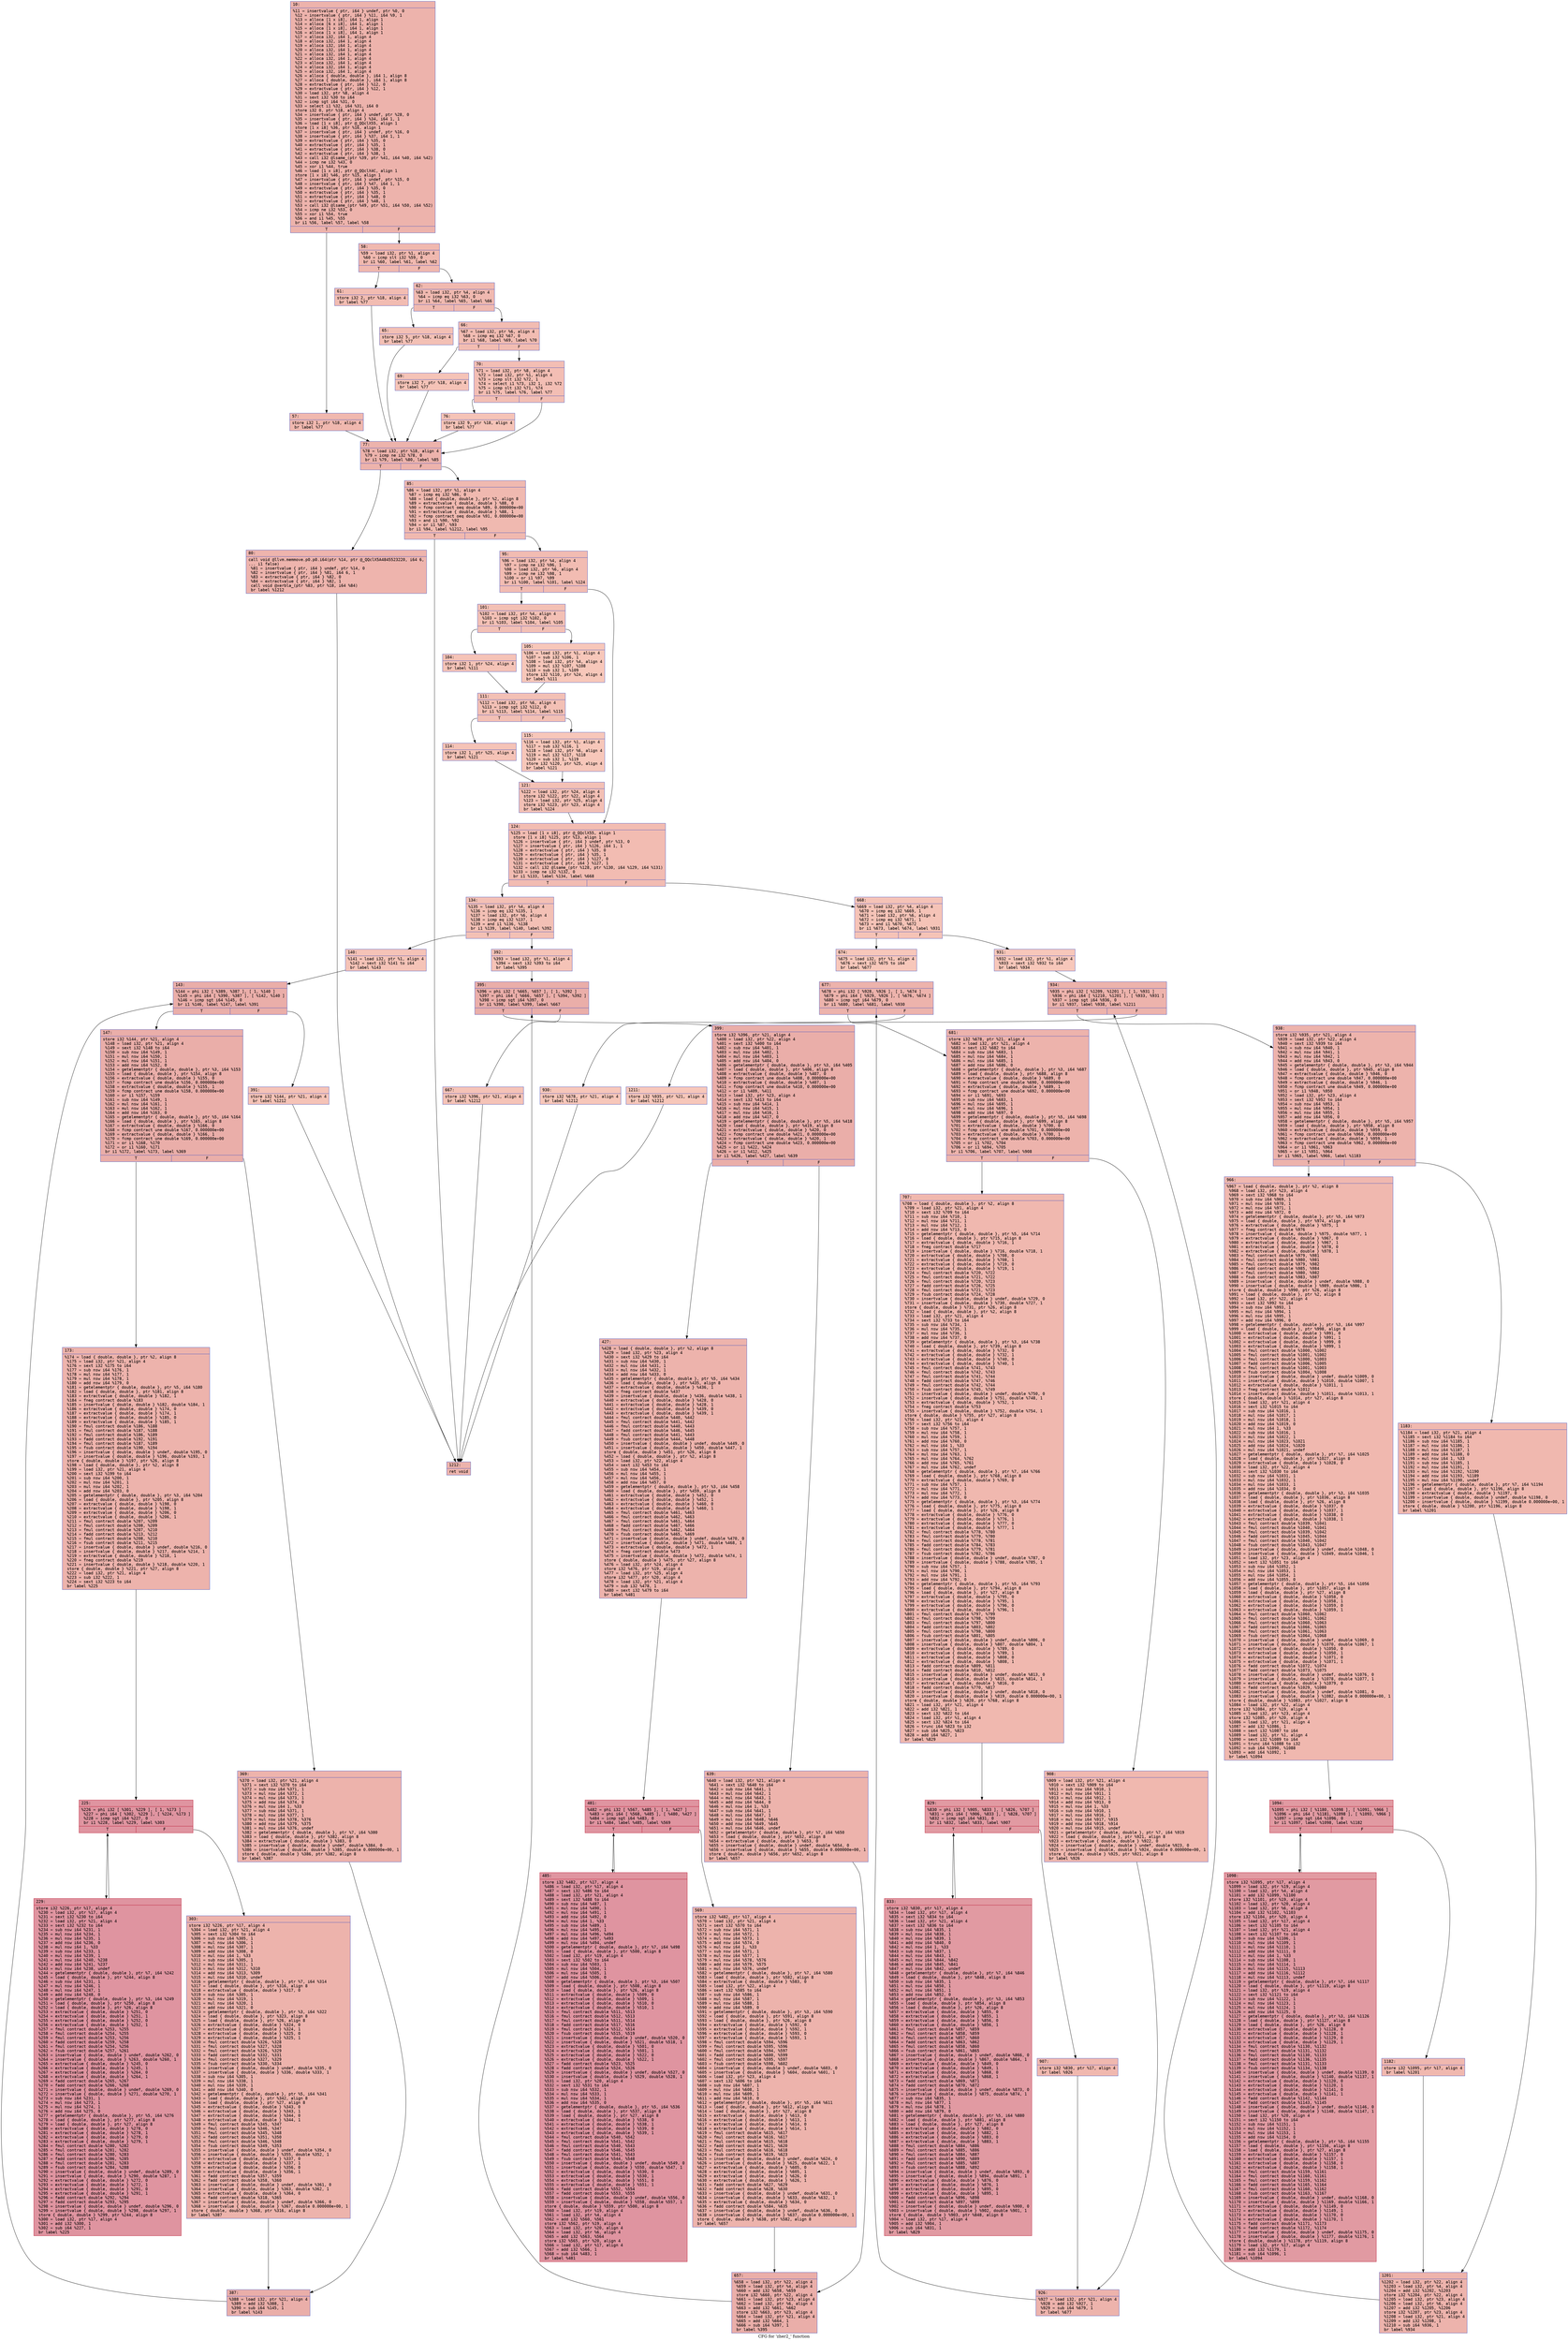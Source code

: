 digraph "CFG for 'zher2_' function" {
	label="CFG for 'zher2_' function";

	Node0x55ee108acd80 [shape=record,color="#3d50c3ff", style=filled, fillcolor="#d6524470" fontname="Courier",label="{10:\l|  %11 = insertvalue \{ ptr, i64 \} undef, ptr %0, 0\l  %12 = insertvalue \{ ptr, i64 \} %11, i64 %9, 1\l  %13 = alloca [1 x i8], i64 1, align 1\l  %14 = alloca [6 x i8], i64 1, align 1\l  %15 = alloca [1 x i8], i64 1, align 1\l  %16 = alloca [1 x i8], i64 1, align 1\l  %17 = alloca i32, i64 1, align 4\l  %18 = alloca i32, i64 1, align 4\l  %19 = alloca i32, i64 1, align 4\l  %20 = alloca i32, i64 1, align 4\l  %21 = alloca i32, i64 1, align 4\l  %22 = alloca i32, i64 1, align 4\l  %23 = alloca i32, i64 1, align 4\l  %24 = alloca i32, i64 1, align 4\l  %25 = alloca i32, i64 1, align 4\l  %26 = alloca \{ double, double \}, i64 1, align 8\l  %27 = alloca \{ double, double \}, i64 1, align 8\l  %28 = extractvalue \{ ptr, i64 \} %12, 0\l  %29 = extractvalue \{ ptr, i64 \} %12, 1\l  %30 = load i32, ptr %8, align 4\l  %31 = sext i32 %30 to i64\l  %32 = icmp sgt i64 %31, 0\l  %33 = select i1 %32, i64 %31, i64 0\l  store i32 0, ptr %18, align 4\l  %34 = insertvalue \{ ptr, i64 \} undef, ptr %28, 0\l  %35 = insertvalue \{ ptr, i64 \} %34, i64 1, 1\l  %36 = load [1 x i8], ptr @_QQclX55, align 1\l  store [1 x i8] %36, ptr %16, align 1\l  %37 = insertvalue \{ ptr, i64 \} undef, ptr %16, 0\l  %38 = insertvalue \{ ptr, i64 \} %37, i64 1, 1\l  %39 = extractvalue \{ ptr, i64 \} %35, 0\l  %40 = extractvalue \{ ptr, i64 \} %35, 1\l  %41 = extractvalue \{ ptr, i64 \} %38, 0\l  %42 = extractvalue \{ ptr, i64 \} %38, 1\l  %43 = call i32 @lsame_(ptr %39, ptr %41, i64 %40, i64 %42)\l  %44 = icmp ne i32 %43, 0\l  %45 = xor i1 %44, true\l  %46 = load [1 x i8], ptr @_QQclX4C, align 1\l  store [1 x i8] %46, ptr %15, align 1\l  %47 = insertvalue \{ ptr, i64 \} undef, ptr %15, 0\l  %48 = insertvalue \{ ptr, i64 \} %47, i64 1, 1\l  %49 = extractvalue \{ ptr, i64 \} %35, 0\l  %50 = extractvalue \{ ptr, i64 \} %35, 1\l  %51 = extractvalue \{ ptr, i64 \} %48, 0\l  %52 = extractvalue \{ ptr, i64 \} %48, 1\l  %53 = call i32 @lsame_(ptr %49, ptr %51, i64 %50, i64 %52)\l  %54 = icmp ne i32 %53, 0\l  %55 = xor i1 %54, true\l  %56 = and i1 %45, %55\l  br i1 %56, label %57, label %58\l|{<s0>T|<s1>F}}"];
	Node0x55ee108acd80:s0 -> Node0x55ee108af1e0[tooltip="10 -> 57\nProbability 50.00%" ];
	Node0x55ee108acd80:s1 -> Node0x55ee108af230[tooltip="10 -> 58\nProbability 50.00%" ];
	Node0x55ee108af1e0 [shape=record,color="#3d50c3ff", style=filled, fillcolor="#dc5d4a70" fontname="Courier",label="{57:\l|  store i32 1, ptr %18, align 4\l  br label %77\l}"];
	Node0x55ee108af1e0 -> Node0x55ee108af3d0[tooltip="57 -> 77\nProbability 100.00%" ];
	Node0x55ee108af230 [shape=record,color="#3d50c3ff", style=filled, fillcolor="#dc5d4a70" fontname="Courier",label="{58:\l|  %59 = load i32, ptr %1, align 4\l  %60 = icmp slt i32 %59, 0\l  br i1 %60, label %61, label %62\l|{<s0>T|<s1>F}}"];
	Node0x55ee108af230:s0 -> Node0x55ee108af5a0[tooltip="58 -> 61\nProbability 37.50%" ];
	Node0x55ee108af230:s1 -> Node0x55ee108af5f0[tooltip="58 -> 62\nProbability 62.50%" ];
	Node0x55ee108af5a0 [shape=record,color="#3d50c3ff", style=filled, fillcolor="#e1675170" fontname="Courier",label="{61:\l|  store i32 2, ptr %18, align 4\l  br label %77\l}"];
	Node0x55ee108af5a0 -> Node0x55ee108af3d0[tooltip="61 -> 77\nProbability 100.00%" ];
	Node0x55ee108af5f0 [shape=record,color="#3d50c3ff", style=filled, fillcolor="#de614d70" fontname="Courier",label="{62:\l|  %63 = load i32, ptr %4, align 4\l  %64 = icmp eq i32 %63, 0\l  br i1 %64, label %65, label %66\l|{<s0>T|<s1>F}}"];
	Node0x55ee108af5f0:s0 -> Node0x55ee108af910[tooltip="62 -> 65\nProbability 37.50%" ];
	Node0x55ee108af5f0:s1 -> Node0x55ee108af960[tooltip="62 -> 66\nProbability 62.50%" ];
	Node0x55ee108af910 [shape=record,color="#3d50c3ff", style=filled, fillcolor="#e5705870" fontname="Courier",label="{65:\l|  store i32 5, ptr %18, align 4\l  br label %77\l}"];
	Node0x55ee108af910 -> Node0x55ee108af3d0[tooltip="65 -> 77\nProbability 100.00%" ];
	Node0x55ee108af960 [shape=record,color="#3d50c3ff", style=filled, fillcolor="#e1675170" fontname="Courier",label="{66:\l|  %67 = load i32, ptr %6, align 4\l  %68 = icmp eq i32 %67, 0\l  br i1 %68, label %69, label %70\l|{<s0>T|<s1>F}}"];
	Node0x55ee108af960:s0 -> Node0x55ee108afc80[tooltip="66 -> 69\nProbability 37.50%" ];
	Node0x55ee108af960:s1 -> Node0x55ee108afcd0[tooltip="66 -> 70\nProbability 62.50%" ];
	Node0x55ee108afc80 [shape=record,color="#3d50c3ff", style=filled, fillcolor="#e8765c70" fontname="Courier",label="{69:\l|  store i32 7, ptr %18, align 4\l  br label %77\l}"];
	Node0x55ee108afc80 -> Node0x55ee108af3d0[tooltip="69 -> 77\nProbability 100.00%" ];
	Node0x55ee108afcd0 [shape=record,color="#3d50c3ff", style=filled, fillcolor="#e36c5570" fontname="Courier",label="{70:\l|  %71 = load i32, ptr %8, align 4\l  %72 = load i32, ptr %1, align 4\l  %73 = icmp slt i32 %72, 1\l  %74 = select i1 %73, i32 1, i32 %72\l  %75 = icmp slt i32 %71, %74\l  br i1 %75, label %76, label %77\l|{<s0>T|<s1>F}}"];
	Node0x55ee108afcd0:s0 -> Node0x55ee108b01b0[tooltip="70 -> 76\nProbability 50.00%" ];
	Node0x55ee108afcd0:s1 -> Node0x55ee108af3d0[tooltip="70 -> 77\nProbability 50.00%" ];
	Node0x55ee108b01b0 [shape=record,color="#3d50c3ff", style=filled, fillcolor="#e8765c70" fontname="Courier",label="{76:\l|  store i32 9, ptr %18, align 4\l  br label %77\l}"];
	Node0x55ee108b01b0 -> Node0x55ee108af3d0[tooltip="76 -> 77\nProbability 100.00%" ];
	Node0x55ee108af3d0 [shape=record,color="#3d50c3ff", style=filled, fillcolor="#d6524470" fontname="Courier",label="{77:\l|  %78 = load i32, ptr %18, align 4\l  %79 = icmp ne i32 %78, 0\l  br i1 %79, label %80, label %85\l|{<s0>T|<s1>F}}"];
	Node0x55ee108af3d0:s0 -> Node0x55ee108b04d0[tooltip="77 -> 80\nProbability 62.50%" ];
	Node0x55ee108af3d0:s1 -> Node0x55ee108b0520[tooltip="77 -> 85\nProbability 37.50%" ];
	Node0x55ee108b04d0 [shape=record,color="#3d50c3ff", style=filled, fillcolor="#d8564670" fontname="Courier",label="{80:\l|  call void @llvm.memmove.p0.p0.i64(ptr %14, ptr @_QQclX5A4845523220, i64 6,\l... i1 false)\l  %81 = insertvalue \{ ptr, i64 \} undef, ptr %14, 0\l  %82 = insertvalue \{ ptr, i64 \} %81, i64 6, 1\l  %83 = extractvalue \{ ptr, i64 \} %82, 0\l  %84 = extractvalue \{ ptr, i64 \} %82, 1\l  call void @xerbla_(ptr %83, ptr %18, i64 %84)\l  br label %1212\l}"];
	Node0x55ee108b04d0 -> Node0x55ee108b0b20[tooltip="80 -> 1212\nProbability 100.00%" ];
	Node0x55ee108b0520 [shape=record,color="#3d50c3ff", style=filled, fillcolor="#de614d70" fontname="Courier",label="{85:\l|  %86 = load i32, ptr %1, align 4\l  %87 = icmp eq i32 %86, 0\l  %88 = load \{ double, double \}, ptr %2, align 8\l  %89 = extractvalue \{ double, double \} %88, 0\l  %90 = fcmp contract oeq double %89, 0.000000e+00\l  %91 = extractvalue \{ double, double \} %88, 1\l  %92 = fcmp contract oeq double %91, 0.000000e+00\l  %93 = and i1 %90, %92\l  %94 = or i1 %87, %93\l  br i1 %94, label %1212, label %95\l|{<s0>T|<s1>F}}"];
	Node0x55ee108b0520:s0 -> Node0x55ee108b0b20[tooltip="85 -> 1212\nProbability 50.00%" ];
	Node0x55ee108b0520:s1 -> Node0x55ee108b10d0[tooltip="85 -> 95\nProbability 50.00%" ];
	Node0x55ee108b10d0 [shape=record,color="#3d50c3ff", style=filled, fillcolor="#e1675170" fontname="Courier",label="{95:\l|  %96 = load i32, ptr %4, align 4\l  %97 = icmp ne i32 %96, 1\l  %98 = load i32, ptr %6, align 4\l  %99 = icmp ne i32 %98, 1\l  %100 = or i1 %97, %99\l  br i1 %100, label %101, label %124\l|{<s0>T|<s1>F}}"];
	Node0x55ee108b10d0:s0 -> Node0x55ee108ae690[tooltip="95 -> 101\nProbability 50.00%" ];
	Node0x55ee108b10d0:s1 -> Node0x55ee108ae6e0[tooltip="95 -> 124\nProbability 50.00%" ];
	Node0x55ee108ae690 [shape=record,color="#3d50c3ff", style=filled, fillcolor="#e5705870" fontname="Courier",label="{101:\l|  %102 = load i32, ptr %4, align 4\l  %103 = icmp sgt i32 %102, 0\l  br i1 %103, label %104, label %105\l|{<s0>T|<s1>F}}"];
	Node0x55ee108ae690:s0 -> Node0x55ee108ae8f0[tooltip="101 -> 104\nProbability 62.50%" ];
	Node0x55ee108ae690:s1 -> Node0x55ee108ae940[tooltip="101 -> 105\nProbability 37.50%" ];
	Node0x55ee108ae8f0 [shape=record,color="#3d50c3ff", style=filled, fillcolor="#e8765c70" fontname="Courier",label="{104:\l|  store i32 1, ptr %24, align 4\l  br label %111\l}"];
	Node0x55ee108ae8f0 -> Node0x55ee108aeae0[tooltip="104 -> 111\nProbability 100.00%" ];
	Node0x55ee108ae940 [shape=record,color="#3d50c3ff", style=filled, fillcolor="#ec7f6370" fontname="Courier",label="{105:\l|  %106 = load i32, ptr %1, align 4\l  %107 = sub i32 %106, 1\l  %108 = load i32, ptr %4, align 4\l  %109 = mul i32 %107, %108\l  %110 = sub i32 1, %109\l  store i32 %110, ptr %24, align 4\l  br label %111\l}"];
	Node0x55ee108ae940 -> Node0x55ee108aeae0[tooltip="105 -> 111\nProbability 100.00%" ];
	Node0x55ee108aeae0 [shape=record,color="#3d50c3ff", style=filled, fillcolor="#e5705870" fontname="Courier",label="{111:\l|  %112 = load i32, ptr %6, align 4\l  %113 = icmp sgt i32 %112, 0\l  br i1 %113, label %114, label %115\l|{<s0>T|<s1>F}}"];
	Node0x55ee108aeae0:s0 -> Node0x55ee108aeba0[tooltip="111 -> 114\nProbability 62.50%" ];
	Node0x55ee108aeae0:s1 -> Node0x55ee108b26b0[tooltip="111 -> 115\nProbability 37.50%" ];
	Node0x55ee108aeba0 [shape=record,color="#3d50c3ff", style=filled, fillcolor="#e8765c70" fontname="Courier",label="{114:\l|  store i32 1, ptr %25, align 4\l  br label %121\l}"];
	Node0x55ee108aeba0 -> Node0x55ee108b2850[tooltip="114 -> 121\nProbability 100.00%" ];
	Node0x55ee108b26b0 [shape=record,color="#3d50c3ff", style=filled, fillcolor="#ec7f6370" fontname="Courier",label="{115:\l|  %116 = load i32, ptr %1, align 4\l  %117 = sub i32 %116, 1\l  %118 = load i32, ptr %6, align 4\l  %119 = mul i32 %117, %118\l  %120 = sub i32 1, %119\l  store i32 %120, ptr %25, align 4\l  br label %121\l}"];
	Node0x55ee108b26b0 -> Node0x55ee108b2850[tooltip="115 -> 121\nProbability 100.00%" ];
	Node0x55ee108b2850 [shape=record,color="#3d50c3ff", style=filled, fillcolor="#e5705870" fontname="Courier",label="{121:\l|  %122 = load i32, ptr %24, align 4\l  store i32 %122, ptr %22, align 4\l  %123 = load i32, ptr %25, align 4\l  store i32 %123, ptr %23, align 4\l  br label %124\l}"];
	Node0x55ee108b2850 -> Node0x55ee108ae6e0[tooltip="121 -> 124\nProbability 100.00%" ];
	Node0x55ee108ae6e0 [shape=record,color="#3d50c3ff", style=filled, fillcolor="#e1675170" fontname="Courier",label="{124:\l|  %125 = load [1 x i8], ptr @_QQclX55, align 1\l  store [1 x i8] %125, ptr %13, align 1\l  %126 = insertvalue \{ ptr, i64 \} undef, ptr %13, 0\l  %127 = insertvalue \{ ptr, i64 \} %126, i64 1, 1\l  %128 = extractvalue \{ ptr, i64 \} %35, 0\l  %129 = extractvalue \{ ptr, i64 \} %35, 1\l  %130 = extractvalue \{ ptr, i64 \} %127, 0\l  %131 = extractvalue \{ ptr, i64 \} %127, 1\l  %132 = call i32 @lsame_(ptr %128, ptr %130, i64 %129, i64 %131)\l  %133 = icmp ne i32 %132, 0\l  br i1 %133, label %134, label %668\l|{<s0>T|<s1>F}}"];
	Node0x55ee108ae6e0:s0 -> Node0x55ee108b3620[tooltip="124 -> 134\nProbability 62.50%" ];
	Node0x55ee108ae6e0:s1 -> Node0x55ee108b3670[tooltip="124 -> 668\nProbability 37.50%" ];
	Node0x55ee108b3620 [shape=record,color="#3d50c3ff", style=filled, fillcolor="#e5705870" fontname="Courier",label="{134:\l|  %135 = load i32, ptr %4, align 4\l  %136 = icmp eq i32 %135, 1\l  %137 = load i32, ptr %6, align 4\l  %138 = icmp eq i32 %137, 1\l  %139 = and i1 %136, %138\l  br i1 %139, label %140, label %392\l|{<s0>T|<s1>F}}"];
	Node0x55ee108b3620:s0 -> Node0x55ee108b3a20[tooltip="134 -> 140\nProbability 50.00%" ];
	Node0x55ee108b3620:s1 -> Node0x55ee108b3a70[tooltip="134 -> 392\nProbability 50.00%" ];
	Node0x55ee108b3a20 [shape=record,color="#3d50c3ff", style=filled, fillcolor="#e8765c70" fontname="Courier",label="{140:\l|  %141 = load i32, ptr %1, align 4\l  %142 = sext i32 %141 to i64\l  br label %143\l}"];
	Node0x55ee108b3a20 -> Node0x55ee108b3c60[tooltip="140 -> 143\nProbability 100.00%" ];
	Node0x55ee108b3c60 [shape=record,color="#3d50c3ff", style=filled, fillcolor="#d0473d70" fontname="Courier",label="{143:\l|  %144 = phi i32 [ %389, %387 ], [ 1, %140 ]\l  %145 = phi i64 [ %390, %387 ], [ %142, %140 ]\l  %146 = icmp sgt i64 %145, 0\l  br i1 %146, label %147, label %391\l|{<s0>T|<s1>F}}"];
	Node0x55ee108b3c60:s0 -> Node0x55ee108b3f80[tooltip="143 -> 147\nProbability 96.88%" ];
	Node0x55ee108b3c60:s1 -> Node0x55ee108b3fd0[tooltip="143 -> 391\nProbability 3.12%" ];
	Node0x55ee108b3f80 [shape=record,color="#3d50c3ff", style=filled, fillcolor="#d0473d70" fontname="Courier",label="{147:\l|  store i32 %144, ptr %21, align 4\l  %148 = load i32, ptr %21, align 4\l  %149 = sext i32 %148 to i64\l  %150 = sub nsw i64 %149, 1\l  %151 = mul nsw i64 %150, 1\l  %152 = mul nsw i64 %151, 1\l  %153 = add nsw i64 %152, 0\l  %154 = getelementptr \{ double, double \}, ptr %3, i64 %153\l  %155 = load \{ double, double \}, ptr %154, align 8\l  %156 = extractvalue \{ double, double \} %155, 0\l  %157 = fcmp contract une double %156, 0.000000e+00\l  %158 = extractvalue \{ double, double \} %155, 1\l  %159 = fcmp contract une double %158, 0.000000e+00\l  %160 = or i1 %157, %159\l  %161 = sub nsw i64 %149, 1\l  %162 = mul nsw i64 %161, 1\l  %163 = mul nsw i64 %162, 1\l  %164 = add nsw i64 %163, 0\l  %165 = getelementptr \{ double, double \}, ptr %5, i64 %164\l  %166 = load \{ double, double \}, ptr %165, align 8\l  %167 = extractvalue \{ double, double \} %166, 0\l  %168 = fcmp contract une double %167, 0.000000e+00\l  %169 = extractvalue \{ double, double \} %166, 1\l  %170 = fcmp contract une double %169, 0.000000e+00\l  %171 = or i1 %168, %170\l  %172 = or i1 %160, %171\l  br i1 %172, label %173, label %369\l|{<s0>T|<s1>F}}"];
	Node0x55ee108b3f80:s0 -> Node0x55ee108bfc90[tooltip="147 -> 173\nProbability 50.00%" ];
	Node0x55ee108b3f80:s1 -> Node0x55ee108bfce0[tooltip="147 -> 369\nProbability 50.00%" ];
	Node0x55ee108bfc90 [shape=record,color="#3d50c3ff", style=filled, fillcolor="#d6524470" fontname="Courier",label="{173:\l|  %174 = load \{ double, double \}, ptr %2, align 8\l  %175 = load i32, ptr %21, align 4\l  %176 = sext i32 %175 to i64\l  %177 = sub nsw i64 %176, 1\l  %178 = mul nsw i64 %177, 1\l  %179 = mul nsw i64 %178, 1\l  %180 = add nsw i64 %179, 0\l  %181 = getelementptr \{ double, double \}, ptr %5, i64 %180\l  %182 = load \{ double, double \}, ptr %181, align 8\l  %183 = extractvalue \{ double, double \} %182, 1\l  %184 = fneg contract double %183\l  %185 = insertvalue \{ double, double \} %182, double %184, 1\l  %186 = extractvalue \{ double, double \} %174, 0\l  %187 = extractvalue \{ double, double \} %174, 1\l  %188 = extractvalue \{ double, double \} %185, 0\l  %189 = extractvalue \{ double, double \} %185, 1\l  %190 = fmul contract double %186, %188\l  %191 = fmul contract double %187, %188\l  %192 = fmul contract double %186, %189\l  %193 = fadd contract double %192, %191\l  %194 = fmul contract double %187, %189\l  %195 = fsub contract double %190, %194\l  %196 = insertvalue \{ double, double \} undef, double %195, 0\l  %197 = insertvalue \{ double, double \} %196, double %193, 1\l  store \{ double, double \} %197, ptr %26, align 8\l  %198 = load \{ double, double \}, ptr %2, align 8\l  %199 = load i32, ptr %21, align 4\l  %200 = sext i32 %199 to i64\l  %201 = sub nsw i64 %200, 1\l  %202 = mul nsw i64 %201, 1\l  %203 = mul nsw i64 %202, 1\l  %204 = add nsw i64 %203, 0\l  %205 = getelementptr \{ double, double \}, ptr %3, i64 %204\l  %206 = load \{ double, double \}, ptr %205, align 8\l  %207 = extractvalue \{ double, double \} %198, 0\l  %208 = extractvalue \{ double, double \} %198, 1\l  %209 = extractvalue \{ double, double \} %206, 0\l  %210 = extractvalue \{ double, double \} %206, 1\l  %211 = fmul contract double %207, %209\l  %212 = fmul contract double %208, %209\l  %213 = fmul contract double %207, %210\l  %214 = fadd contract double %213, %212\l  %215 = fmul contract double %208, %210\l  %216 = fsub contract double %211, %215\l  %217 = insertvalue \{ double, double \} undef, double %216, 0\l  %218 = insertvalue \{ double, double \} %217, double %214, 1\l  %219 = extractvalue \{ double, double \} %218, 1\l  %220 = fneg contract double %219\l  %221 = insertvalue \{ double, double \} %218, double %220, 1\l  store \{ double, double \} %221, ptr %27, align 8\l  %222 = load i32, ptr %21, align 4\l  %223 = sub i32 %222, 1\l  %224 = sext i32 %223 to i64\l  br label %225\l}"];
	Node0x55ee108bfc90 -> Node0x55ee108c2ba0[tooltip="173 -> 225\nProbability 100.00%" ];
	Node0x55ee108c2ba0 [shape=record,color="#b70d28ff", style=filled, fillcolor="#b70d2870" fontname="Courier",label="{225:\l|  %226 = phi i32 [ %301, %229 ], [ 1, %173 ]\l  %227 = phi i64 [ %302, %229 ], [ %224, %173 ]\l  %228 = icmp sgt i64 %227, 0\l  br i1 %228, label %229, label %303\l|{<s0>T|<s1>F}}"];
	Node0x55ee108c2ba0:s0 -> Node0x55ee108c2c60[tooltip="225 -> 229\nProbability 96.88%" ];
	Node0x55ee108c2ba0:s1 -> Node0x55ee108c2ec0[tooltip="225 -> 303\nProbability 3.12%" ];
	Node0x55ee108c2c60 [shape=record,color="#b70d28ff", style=filled, fillcolor="#b70d2870" fontname="Courier",label="{229:\l|  store i32 %226, ptr %17, align 4\l  %230 = load i32, ptr %17, align 4\l  %231 = sext i32 %230 to i64\l  %232 = load i32, ptr %21, align 4\l  %233 = sext i32 %232 to i64\l  %234 = sub nsw i64 %231, 1\l  %235 = mul nsw i64 %234, 1\l  %236 = mul nsw i64 %235, 1\l  %237 = add nsw i64 %236, 0\l  %238 = mul nsw i64 1, %33\l  %239 = sub nsw i64 %233, 1\l  %240 = mul nsw i64 %239, 1\l  %241 = mul nsw i64 %240, %238\l  %242 = add nsw i64 %241, %237\l  %243 = mul nsw i64 %238, undef\l  %244 = getelementptr \{ double, double \}, ptr %7, i64 %242\l  %245 = load \{ double, double \}, ptr %244, align 8\l  %246 = sub nsw i64 %231, 1\l  %247 = mul nsw i64 %246, 1\l  %248 = mul nsw i64 %247, 1\l  %249 = add nsw i64 %248, 0\l  %250 = getelementptr \{ double, double \}, ptr %3, i64 %249\l  %251 = load \{ double, double \}, ptr %250, align 8\l  %252 = load \{ double, double \}, ptr %26, align 8\l  %253 = extractvalue \{ double, double \} %251, 0\l  %254 = extractvalue \{ double, double \} %251, 1\l  %255 = extractvalue \{ double, double \} %252, 0\l  %256 = extractvalue \{ double, double \} %252, 1\l  %257 = fmul contract double %253, %255\l  %258 = fmul contract double %254, %255\l  %259 = fmul contract double %253, %256\l  %260 = fadd contract double %259, %258\l  %261 = fmul contract double %254, %256\l  %262 = fsub contract double %257, %261\l  %263 = insertvalue \{ double, double \} undef, double %262, 0\l  %264 = insertvalue \{ double, double \} %263, double %260, 1\l  %265 = extractvalue \{ double, double \} %245, 0\l  %266 = extractvalue \{ double, double \} %245, 1\l  %267 = extractvalue \{ double, double \} %264, 0\l  %268 = extractvalue \{ double, double \} %264, 1\l  %269 = fadd contract double %265, %267\l  %270 = fadd contract double %266, %268\l  %271 = insertvalue \{ double, double \} undef, double %269, 0\l  %272 = insertvalue \{ double, double \} %271, double %270, 1\l  %273 = sub nsw i64 %231, 1\l  %274 = mul nsw i64 %273, 1\l  %275 = mul nsw i64 %274, 1\l  %276 = add nsw i64 %275, 0\l  %277 = getelementptr \{ double, double \}, ptr %5, i64 %276\l  %278 = load \{ double, double \}, ptr %277, align 8\l  %279 = load \{ double, double \}, ptr %27, align 8\l  %280 = extractvalue \{ double, double \} %278, 0\l  %281 = extractvalue \{ double, double \} %278, 1\l  %282 = extractvalue \{ double, double \} %279, 0\l  %283 = extractvalue \{ double, double \} %279, 1\l  %284 = fmul contract double %280, %282\l  %285 = fmul contract double %281, %282\l  %286 = fmul contract double %280, %283\l  %287 = fadd contract double %286, %285\l  %288 = fmul contract double %281, %283\l  %289 = fsub contract double %284, %288\l  %290 = insertvalue \{ double, double \} undef, double %289, 0\l  %291 = insertvalue \{ double, double \} %290, double %287, 1\l  %292 = extractvalue \{ double, double \} %272, 0\l  %293 = extractvalue \{ double, double \} %272, 1\l  %294 = extractvalue \{ double, double \} %291, 0\l  %295 = extractvalue \{ double, double \} %291, 1\l  %296 = fadd contract double %292, %294\l  %297 = fadd contract double %293, %295\l  %298 = insertvalue \{ double, double \} undef, double %296, 0\l  %299 = insertvalue \{ double, double \} %298, double %297, 1\l  store \{ double, double \} %299, ptr %244, align 8\l  %300 = load i32, ptr %17, align 4\l  %301 = add i32 %300, 1\l  %302 = sub i64 %227, 1\l  br label %225\l}"];
	Node0x55ee108c2c60 -> Node0x55ee108c2ba0[tooltip="229 -> 225\nProbability 100.00%" ];
	Node0x55ee108c2ec0 [shape=record,color="#3d50c3ff", style=filled, fillcolor="#d6524470" fontname="Courier",label="{303:\l|  store i32 %226, ptr %17, align 4\l  %304 = load i32, ptr %21, align 4\l  %305 = sext i32 %304 to i64\l  %306 = sub nsw i64 %305, 1\l  %307 = mul nsw i64 %306, 1\l  %308 = mul nsw i64 %307, 1\l  %309 = add nsw i64 %308, 0\l  %310 = mul nsw i64 1, %33\l  %311 = sub nsw i64 %305, 1\l  %312 = mul nsw i64 %311, 1\l  %313 = mul nsw i64 %312, %310\l  %314 = add nsw i64 %313, %309\l  %315 = mul nsw i64 %310, undef\l  %316 = getelementptr \{ double, double \}, ptr %7, i64 %314\l  %317 = load \{ double, double \}, ptr %316, align 8\l  %318 = extractvalue \{ double, double \} %317, 0\l  %319 = sub nsw i64 %305, 1\l  %320 = mul nsw i64 %319, 1\l  %321 = mul nsw i64 %320, 1\l  %322 = add nsw i64 %321, 0\l  %323 = getelementptr \{ double, double \}, ptr %3, i64 %322\l  %324 = load \{ double, double \}, ptr %323, align 8\l  %325 = load \{ double, double \}, ptr %26, align 8\l  %326 = extractvalue \{ double, double \} %324, 0\l  %327 = extractvalue \{ double, double \} %324, 1\l  %328 = extractvalue \{ double, double \} %325, 0\l  %329 = extractvalue \{ double, double \} %325, 1\l  %330 = fmul contract double %326, %328\l  %331 = fmul contract double %327, %328\l  %332 = fmul contract double %326, %329\l  %333 = fadd contract double %332, %331\l  %334 = fmul contract double %327, %329\l  %335 = fsub contract double %330, %334\l  %336 = insertvalue \{ double, double \} undef, double %335, 0\l  %337 = insertvalue \{ double, double \} %336, double %333, 1\l  %338 = sub nsw i64 %305, 1\l  %339 = mul nsw i64 %338, 1\l  %340 = mul nsw i64 %339, 1\l  %341 = add nsw i64 %340, 0\l  %342 = getelementptr \{ double, double \}, ptr %5, i64 %341\l  %343 = load \{ double, double \}, ptr %342, align 8\l  %344 = load \{ double, double \}, ptr %27, align 8\l  %345 = extractvalue \{ double, double \} %343, 0\l  %346 = extractvalue \{ double, double \} %343, 1\l  %347 = extractvalue \{ double, double \} %344, 0\l  %348 = extractvalue \{ double, double \} %344, 1\l  %349 = fmul contract double %345, %347\l  %350 = fmul contract double %346, %347\l  %351 = fmul contract double %345, %348\l  %352 = fadd contract double %351, %350\l  %353 = fmul contract double %346, %348\l  %354 = fsub contract double %349, %353\l  %355 = insertvalue \{ double, double \} undef, double %354, 0\l  %356 = insertvalue \{ double, double \} %355, double %352, 1\l  %357 = extractvalue \{ double, double \} %337, 0\l  %358 = extractvalue \{ double, double \} %337, 1\l  %359 = extractvalue \{ double, double \} %356, 0\l  %360 = extractvalue \{ double, double \} %356, 1\l  %361 = fadd contract double %357, %359\l  %362 = fadd contract double %358, %360\l  %363 = insertvalue \{ double, double \} undef, double %361, 0\l  %364 = insertvalue \{ double, double \} %363, double %362, 1\l  %365 = extractvalue \{ double, double \} %364, 0\l  %366 = fadd contract double %318, %365\l  %367 = insertvalue \{ double, double \} undef, double %366, 0\l  %368 = insertvalue \{ double, double \} %367, double 0.000000e+00, 1\l  store \{ double, double \} %368, ptr %316, align 8\l  br label %387\l}"];
	Node0x55ee108c2ec0 -> Node0x55ee108b3d20[tooltip="303 -> 387\nProbability 100.00%" ];
	Node0x55ee108bfce0 [shape=record,color="#3d50c3ff", style=filled, fillcolor="#d6524470" fontname="Courier",label="{369:\l|  %370 = load i32, ptr %21, align 4\l  %371 = sext i32 %370 to i64\l  %372 = sub nsw i64 %371, 1\l  %373 = mul nsw i64 %372, 1\l  %374 = mul nsw i64 %373, 1\l  %375 = add nsw i64 %374, 0\l  %376 = mul nsw i64 1, %33\l  %377 = sub nsw i64 %371, 1\l  %378 = mul nsw i64 %377, 1\l  %379 = mul nsw i64 %378, %376\l  %380 = add nsw i64 %379, %375\l  %381 = mul nsw i64 %376, undef\l  %382 = getelementptr \{ double, double \}, ptr %7, i64 %380\l  %383 = load \{ double, double \}, ptr %382, align 8\l  %384 = extractvalue \{ double, double \} %383, 0\l  %385 = insertvalue \{ double, double \} undef, double %384, 0\l  %386 = insertvalue \{ double, double \} %385, double 0.000000e+00, 1\l  store \{ double, double \} %386, ptr %382, align 8\l  br label %387\l}"];
	Node0x55ee108bfce0 -> Node0x55ee108b3d20[tooltip="369 -> 387\nProbability 100.00%" ];
	Node0x55ee108b3d20 [shape=record,color="#3d50c3ff", style=filled, fillcolor="#d0473d70" fontname="Courier",label="{387:\l|  %388 = load i32, ptr %21, align 4\l  %389 = add i32 %388, 1\l  %390 = sub i64 %145, 1\l  br label %143\l}"];
	Node0x55ee108b3d20 -> Node0x55ee108b3c60[tooltip="387 -> 143\nProbability 100.00%" ];
	Node0x55ee108b3fd0 [shape=record,color="#3d50c3ff", style=filled, fillcolor="#e8765c70" fontname="Courier",label="{391:\l|  store i32 %144, ptr %21, align 4\l  br label %1212\l}"];
	Node0x55ee108b3fd0 -> Node0x55ee108b0b20[tooltip="391 -> 1212\nProbability 100.00%" ];
	Node0x55ee108b3a70 [shape=record,color="#3d50c3ff", style=filled, fillcolor="#e8765c70" fontname="Courier",label="{392:\l|  %393 = load i32, ptr %1, align 4\l  %394 = sext i32 %393 to i64\l  br label %395\l}"];
	Node0x55ee108b3a70 -> Node0x55ee108c0ed0[tooltip="392 -> 395\nProbability 100.00%" ];
	Node0x55ee108c0ed0 [shape=record,color="#3d50c3ff", style=filled, fillcolor="#d0473d70" fontname="Courier",label="{395:\l|  %396 = phi i32 [ %665, %657 ], [ 1, %392 ]\l  %397 = phi i64 [ %666, %657 ], [ %394, %392 ]\l  %398 = icmp sgt i64 %397, 0\l  br i1 %398, label %399, label %667\l|{<s0>T|<s1>F}}"];
	Node0x55ee108c0ed0:s0 -> Node0x55ee108c11f0[tooltip="395 -> 399\nProbability 96.88%" ];
	Node0x55ee108c0ed0:s1 -> Node0x55ee108c1240[tooltip="395 -> 667\nProbability 3.12%" ];
	Node0x55ee108c11f0 [shape=record,color="#3d50c3ff", style=filled, fillcolor="#d0473d70" fontname="Courier",label="{399:\l|  store i32 %396, ptr %21, align 4\l  %400 = load i32, ptr %22, align 4\l  %401 = sext i32 %400 to i64\l  %402 = sub nsw i64 %401, 1\l  %403 = mul nsw i64 %402, 1\l  %404 = mul nsw i64 %403, 1\l  %405 = add nsw i64 %404, 0\l  %406 = getelementptr \{ double, double \}, ptr %3, i64 %405\l  %407 = load \{ double, double \}, ptr %406, align 8\l  %408 = extractvalue \{ double, double \} %407, 0\l  %409 = fcmp contract une double %408, 0.000000e+00\l  %410 = extractvalue \{ double, double \} %407, 1\l  %411 = fcmp contract une double %410, 0.000000e+00\l  %412 = or i1 %409, %411\l  %413 = load i32, ptr %23, align 4\l  %414 = sext i32 %413 to i64\l  %415 = sub nsw i64 %414, 1\l  %416 = mul nsw i64 %415, 1\l  %417 = mul nsw i64 %416, 1\l  %418 = add nsw i64 %417, 0\l  %419 = getelementptr \{ double, double \}, ptr %5, i64 %418\l  %420 = load \{ double, double \}, ptr %419, align 8\l  %421 = extractvalue \{ double, double \} %420, 0\l  %422 = fcmp contract une double %421, 0.000000e+00\l  %423 = extractvalue \{ double, double \} %420, 1\l  %424 = fcmp contract une double %423, 0.000000e+00\l  %425 = or i1 %422, %424\l  %426 = or i1 %412, %425\l  br i1 %426, label %427, label %639\l|{<s0>T|<s1>F}}"];
	Node0x55ee108c11f0:s0 -> Node0x55ee108c22b0[tooltip="399 -> 427\nProbability 50.00%" ];
	Node0x55ee108c11f0:s1 -> Node0x55ee108c2300[tooltip="399 -> 639\nProbability 50.00%" ];
	Node0x55ee108c22b0 [shape=record,color="#3d50c3ff", style=filled, fillcolor="#d6524470" fontname="Courier",label="{427:\l|  %428 = load \{ double, double \}, ptr %2, align 8\l  %429 = load i32, ptr %23, align 4\l  %430 = sext i32 %429 to i64\l  %431 = sub nsw i64 %430, 1\l  %432 = mul nsw i64 %431, 1\l  %433 = mul nsw i64 %432, 1\l  %434 = add nsw i64 %433, 0\l  %435 = getelementptr \{ double, double \}, ptr %5, i64 %434\l  %436 = load \{ double, double \}, ptr %435, align 8\l  %437 = extractvalue \{ double, double \} %436, 1\l  %438 = fneg contract double %437\l  %439 = insertvalue \{ double, double \} %436, double %438, 1\l  %440 = extractvalue \{ double, double \} %428, 0\l  %441 = extractvalue \{ double, double \} %428, 1\l  %442 = extractvalue \{ double, double \} %439, 0\l  %443 = extractvalue \{ double, double \} %439, 1\l  %444 = fmul contract double %440, %442\l  %445 = fmul contract double %441, %442\l  %446 = fmul contract double %440, %443\l  %447 = fadd contract double %446, %445\l  %448 = fmul contract double %441, %443\l  %449 = fsub contract double %444, %448\l  %450 = insertvalue \{ double, double \} undef, double %449, 0\l  %451 = insertvalue \{ double, double \} %450, double %447, 1\l  store \{ double, double \} %451, ptr %26, align 8\l  %452 = load \{ double, double \}, ptr %2, align 8\l  %453 = load i32, ptr %22, align 4\l  %454 = sext i32 %453 to i64\l  %455 = sub nsw i64 %454, 1\l  %456 = mul nsw i64 %455, 1\l  %457 = mul nsw i64 %456, 1\l  %458 = add nsw i64 %457, 0\l  %459 = getelementptr \{ double, double \}, ptr %3, i64 %458\l  %460 = load \{ double, double \}, ptr %459, align 8\l  %461 = extractvalue \{ double, double \} %452, 0\l  %462 = extractvalue \{ double, double \} %452, 1\l  %463 = extractvalue \{ double, double \} %460, 0\l  %464 = extractvalue \{ double, double \} %460, 1\l  %465 = fmul contract double %461, %463\l  %466 = fmul contract double %462, %463\l  %467 = fmul contract double %461, %464\l  %468 = fadd contract double %467, %466\l  %469 = fmul contract double %462, %464\l  %470 = fsub contract double %465, %469\l  %471 = insertvalue \{ double, double \} undef, double %470, 0\l  %472 = insertvalue \{ double, double \} %471, double %468, 1\l  %473 = extractvalue \{ double, double \} %472, 1\l  %474 = fneg contract double %473\l  %475 = insertvalue \{ double, double \} %472, double %474, 1\l  store \{ double, double \} %475, ptr %27, align 8\l  %476 = load i32, ptr %24, align 4\l  store i32 %476, ptr %19, align 4\l  %477 = load i32, ptr %25, align 4\l  store i32 %477, ptr %20, align 4\l  %478 = load i32, ptr %21, align 4\l  %479 = sub i32 %478, 1\l  %480 = sext i32 %479 to i64\l  br label %481\l}"];
	Node0x55ee108c22b0 -> Node0x55ee108ce5f0[tooltip="427 -> 481\nProbability 100.00%" ];
	Node0x55ee108ce5f0 [shape=record,color="#b70d28ff", style=filled, fillcolor="#b70d2870" fontname="Courier",label="{481:\l|  %482 = phi i32 [ %567, %485 ], [ 1, %427 ]\l  %483 = phi i64 [ %568, %485 ], [ %480, %427 ]\l  %484 = icmp sgt i64 %483, 0\l  br i1 %484, label %485, label %569\l|{<s0>T|<s1>F}}"];
	Node0x55ee108ce5f0:s0 -> Node0x55ee108ce6b0[tooltip="481 -> 485\nProbability 96.88%" ];
	Node0x55ee108ce5f0:s1 -> Node0x55ee108ce910[tooltip="481 -> 569\nProbability 3.12%" ];
	Node0x55ee108ce6b0 [shape=record,color="#b70d28ff", style=filled, fillcolor="#b70d2870" fontname="Courier",label="{485:\l|  store i32 %482, ptr %17, align 4\l  %486 = load i32, ptr %17, align 4\l  %487 = sext i32 %486 to i64\l  %488 = load i32, ptr %21, align 4\l  %489 = sext i32 %488 to i64\l  %490 = sub nsw i64 %487, 1\l  %491 = mul nsw i64 %490, 1\l  %492 = mul nsw i64 %491, 1\l  %493 = add nsw i64 %492, 0\l  %494 = mul nsw i64 1, %33\l  %495 = sub nsw i64 %489, 1\l  %496 = mul nsw i64 %495, 1\l  %497 = mul nsw i64 %496, %494\l  %498 = add nsw i64 %497, %493\l  %499 = mul nsw i64 %494, undef\l  %500 = getelementptr \{ double, double \}, ptr %7, i64 %498\l  %501 = load \{ double, double \}, ptr %500, align 8\l  %502 = load i32, ptr %19, align 4\l  %503 = sext i32 %502 to i64\l  %504 = sub nsw i64 %503, 1\l  %505 = mul nsw i64 %504, 1\l  %506 = mul nsw i64 %505, 1\l  %507 = add nsw i64 %506, 0\l  %508 = getelementptr \{ double, double \}, ptr %3, i64 %507\l  %509 = load \{ double, double \}, ptr %508, align 8\l  %510 = load \{ double, double \}, ptr %26, align 8\l  %511 = extractvalue \{ double, double \} %509, 0\l  %512 = extractvalue \{ double, double \} %509, 1\l  %513 = extractvalue \{ double, double \} %510, 0\l  %514 = extractvalue \{ double, double \} %510, 1\l  %515 = fmul contract double %511, %513\l  %516 = fmul contract double %512, %513\l  %517 = fmul contract double %511, %514\l  %518 = fadd contract double %517, %516\l  %519 = fmul contract double %512, %514\l  %520 = fsub contract double %515, %519\l  %521 = insertvalue \{ double, double \} undef, double %520, 0\l  %522 = insertvalue \{ double, double \} %521, double %518, 1\l  %523 = extractvalue \{ double, double \} %501, 0\l  %524 = extractvalue \{ double, double \} %501, 1\l  %525 = extractvalue \{ double, double \} %522, 0\l  %526 = extractvalue \{ double, double \} %522, 1\l  %527 = fadd contract double %523, %525\l  %528 = fadd contract double %524, %526\l  %529 = insertvalue \{ double, double \} undef, double %527, 0\l  %530 = insertvalue \{ double, double \} %529, double %528, 1\l  %531 = load i32, ptr %20, align 4\l  %532 = sext i32 %531 to i64\l  %533 = sub nsw i64 %532, 1\l  %534 = mul nsw i64 %533, 1\l  %535 = mul nsw i64 %534, 1\l  %536 = add nsw i64 %535, 0\l  %537 = getelementptr \{ double, double \}, ptr %5, i64 %536\l  %538 = load \{ double, double \}, ptr %537, align 8\l  %539 = load \{ double, double \}, ptr %27, align 8\l  %540 = extractvalue \{ double, double \} %538, 0\l  %541 = extractvalue \{ double, double \} %538, 1\l  %542 = extractvalue \{ double, double \} %539, 0\l  %543 = extractvalue \{ double, double \} %539, 1\l  %544 = fmul contract double %540, %542\l  %545 = fmul contract double %541, %542\l  %546 = fmul contract double %540, %543\l  %547 = fadd contract double %546, %545\l  %548 = fmul contract double %541, %543\l  %549 = fsub contract double %544, %548\l  %550 = insertvalue \{ double, double \} undef, double %549, 0\l  %551 = insertvalue \{ double, double \} %550, double %547, 1\l  %552 = extractvalue \{ double, double \} %530, 0\l  %553 = extractvalue \{ double, double \} %530, 1\l  %554 = extractvalue \{ double, double \} %551, 0\l  %555 = extractvalue \{ double, double \} %551, 1\l  %556 = fadd contract double %552, %554\l  %557 = fadd contract double %553, %555\l  %558 = insertvalue \{ double, double \} undef, double %556, 0\l  %559 = insertvalue \{ double, double \} %558, double %557, 1\l  store \{ double, double \} %559, ptr %500, align 8\l  %560 = load i32, ptr %19, align 4\l  %561 = load i32, ptr %4, align 4\l  %562 = add i32 %560, %561\l  store i32 %562, ptr %19, align 4\l  %563 = load i32, ptr %20, align 4\l  %564 = load i32, ptr %6, align 4\l  %565 = add i32 %563, %564\l  store i32 %565, ptr %20, align 4\l  %566 = load i32, ptr %17, align 4\l  %567 = add i32 %566, 1\l  %568 = sub i64 %483, 1\l  br label %481\l}"];
	Node0x55ee108ce6b0 -> Node0x55ee108ce5f0[tooltip="485 -> 481\nProbability 100.00%" ];
	Node0x55ee108ce910 [shape=record,color="#3d50c3ff", style=filled, fillcolor="#d6524470" fontname="Courier",label="{569:\l|  store i32 %482, ptr %17, align 4\l  %570 = load i32, ptr %21, align 4\l  %571 = sext i32 %570 to i64\l  %572 = sub nsw i64 %571, 1\l  %573 = mul nsw i64 %572, 1\l  %574 = mul nsw i64 %573, 1\l  %575 = add nsw i64 %574, 0\l  %576 = mul nsw i64 1, %33\l  %577 = sub nsw i64 %571, 1\l  %578 = mul nsw i64 %577, 1\l  %579 = mul nsw i64 %578, %576\l  %580 = add nsw i64 %579, %575\l  %581 = mul nsw i64 %576, undef\l  %582 = getelementptr \{ double, double \}, ptr %7, i64 %580\l  %583 = load \{ double, double \}, ptr %582, align 8\l  %584 = extractvalue \{ double, double \} %583, 0\l  %585 = load i32, ptr %22, align 4\l  %586 = sext i32 %585 to i64\l  %587 = sub nsw i64 %586, 1\l  %588 = mul nsw i64 %587, 1\l  %589 = mul nsw i64 %588, 1\l  %590 = add nsw i64 %589, 0\l  %591 = getelementptr \{ double, double \}, ptr %3, i64 %590\l  %592 = load \{ double, double \}, ptr %591, align 8\l  %593 = load \{ double, double \}, ptr %26, align 8\l  %594 = extractvalue \{ double, double \} %592, 0\l  %595 = extractvalue \{ double, double \} %592, 1\l  %596 = extractvalue \{ double, double \} %593, 0\l  %597 = extractvalue \{ double, double \} %593, 1\l  %598 = fmul contract double %594, %596\l  %599 = fmul contract double %595, %596\l  %600 = fmul contract double %594, %597\l  %601 = fadd contract double %600, %599\l  %602 = fmul contract double %595, %597\l  %603 = fsub contract double %598, %602\l  %604 = insertvalue \{ double, double \} undef, double %603, 0\l  %605 = insertvalue \{ double, double \} %604, double %601, 1\l  %606 = load i32, ptr %23, align 4\l  %607 = sext i32 %606 to i64\l  %608 = sub nsw i64 %607, 1\l  %609 = mul nsw i64 %608, 1\l  %610 = mul nsw i64 %609, 1\l  %611 = add nsw i64 %610, 0\l  %612 = getelementptr \{ double, double \}, ptr %5, i64 %611\l  %613 = load \{ double, double \}, ptr %612, align 8\l  %614 = load \{ double, double \}, ptr %27, align 8\l  %615 = extractvalue \{ double, double \} %613, 0\l  %616 = extractvalue \{ double, double \} %613, 1\l  %617 = extractvalue \{ double, double \} %614, 0\l  %618 = extractvalue \{ double, double \} %614, 1\l  %619 = fmul contract double %615, %617\l  %620 = fmul contract double %616, %617\l  %621 = fmul contract double %615, %618\l  %622 = fadd contract double %621, %620\l  %623 = fmul contract double %616, %618\l  %624 = fsub contract double %619, %623\l  %625 = insertvalue \{ double, double \} undef, double %624, 0\l  %626 = insertvalue \{ double, double \} %625, double %622, 1\l  %627 = extractvalue \{ double, double \} %605, 0\l  %628 = extractvalue \{ double, double \} %605, 1\l  %629 = extractvalue \{ double, double \} %626, 0\l  %630 = extractvalue \{ double, double \} %626, 1\l  %631 = fadd contract double %627, %629\l  %632 = fadd contract double %628, %630\l  %633 = insertvalue \{ double, double \} undef, double %631, 0\l  %634 = insertvalue \{ double, double \} %633, double %632, 1\l  %635 = extractvalue \{ double, double \} %634, 0\l  %636 = fadd contract double %584, %635\l  %637 = insertvalue \{ double, double \} undef, double %636, 0\l  %638 = insertvalue \{ double, double \} %637, double 0.000000e+00, 1\l  store \{ double, double \} %638, ptr %582, align 8\l  br label %657\l}"];
	Node0x55ee108ce910 -> Node0x55ee108c0f90[tooltip="569 -> 657\nProbability 100.00%" ];
	Node0x55ee108c2300 [shape=record,color="#3d50c3ff", style=filled, fillcolor="#d6524470" fontname="Courier",label="{639:\l|  %640 = load i32, ptr %21, align 4\l  %641 = sext i32 %640 to i64\l  %642 = sub nsw i64 %641, 1\l  %643 = mul nsw i64 %642, 1\l  %644 = mul nsw i64 %643, 1\l  %645 = add nsw i64 %644, 0\l  %646 = mul nsw i64 1, %33\l  %647 = sub nsw i64 %641, 1\l  %648 = mul nsw i64 %647, 1\l  %649 = mul nsw i64 %648, %646\l  %650 = add nsw i64 %649, %645\l  %651 = mul nsw i64 %646, undef\l  %652 = getelementptr \{ double, double \}, ptr %7, i64 %650\l  %653 = load \{ double, double \}, ptr %652, align 8\l  %654 = extractvalue \{ double, double \} %653, 0\l  %655 = insertvalue \{ double, double \} undef, double %654, 0\l  %656 = insertvalue \{ double, double \} %655, double 0.000000e+00, 1\l  store \{ double, double \} %656, ptr %652, align 8\l  br label %657\l}"];
	Node0x55ee108c2300 -> Node0x55ee108c0f90[tooltip="639 -> 657\nProbability 100.00%" ];
	Node0x55ee108c0f90 [shape=record,color="#3d50c3ff", style=filled, fillcolor="#d0473d70" fontname="Courier",label="{657:\l|  %658 = load i32, ptr %22, align 4\l  %659 = load i32, ptr %4, align 4\l  %660 = add i32 %658, %659\l  store i32 %660, ptr %22, align 4\l  %661 = load i32, ptr %23, align 4\l  %662 = load i32, ptr %6, align 4\l  %663 = add i32 %661, %662\l  store i32 %663, ptr %23, align 4\l  %664 = load i32, ptr %21, align 4\l  %665 = add i32 %664, 1\l  %666 = sub i64 %397, 1\l  br label %395\l}"];
	Node0x55ee108c0f90 -> Node0x55ee108c0ed0[tooltip="657 -> 395\nProbability 100.00%" ];
	Node0x55ee108c1240 [shape=record,color="#3d50c3ff", style=filled, fillcolor="#e8765c70" fontname="Courier",label="{667:\l|  store i32 %396, ptr %21, align 4\l  br label %1212\l}"];
	Node0x55ee108c1240 -> Node0x55ee108b0b20[tooltip="667 -> 1212\nProbability 100.00%" ];
	Node0x55ee108b3670 [shape=record,color="#3d50c3ff", style=filled, fillcolor="#e8765c70" fontname="Courier",label="{668:\l|  %669 = load i32, ptr %4, align 4\l  %670 = icmp eq i32 %669, 1\l  %671 = load i32, ptr %6, align 4\l  %672 = icmp eq i32 %671, 1\l  %673 = and i1 %670, %672\l  br i1 %673, label %674, label %931\l|{<s0>T|<s1>F}}"];
	Node0x55ee108b3670:s0 -> Node0x55ee108d5930[tooltip="668 -> 674\nProbability 50.00%" ];
	Node0x55ee108b3670:s1 -> Node0x55ee108d5980[tooltip="668 -> 931\nProbability 50.00%" ];
	Node0x55ee108d5930 [shape=record,color="#3d50c3ff", style=filled, fillcolor="#ec7f6370" fontname="Courier",label="{674:\l|  %675 = load i32, ptr %1, align 4\l  %676 = sext i32 %675 to i64\l  br label %677\l}"];
	Node0x55ee108d5930 -> Node0x55ee108d5b70[tooltip="674 -> 677\nProbability 100.00%" ];
	Node0x55ee108d5b70 [shape=record,color="#3d50c3ff", style=filled, fillcolor="#d6524470" fontname="Courier",label="{677:\l|  %678 = phi i32 [ %928, %926 ], [ 1, %674 ]\l  %679 = phi i64 [ %929, %926 ], [ %676, %674 ]\l  %680 = icmp sgt i64 %679, 0\l  br i1 %680, label %681, label %930\l|{<s0>T|<s1>F}}"];
	Node0x55ee108d5b70:s0 -> Node0x55ee108d5e90[tooltip="677 -> 681\nProbability 96.88%" ];
	Node0x55ee108d5b70:s1 -> Node0x55ee108d5ee0[tooltip="677 -> 930\nProbability 3.12%" ];
	Node0x55ee108d5e90 [shape=record,color="#3d50c3ff", style=filled, fillcolor="#d6524470" fontname="Courier",label="{681:\l|  store i32 %678, ptr %21, align 4\l  %682 = load i32, ptr %21, align 4\l  %683 = sext i32 %682 to i64\l  %684 = sub nsw i64 %683, 1\l  %685 = mul nsw i64 %684, 1\l  %686 = mul nsw i64 %685, 1\l  %687 = add nsw i64 %686, 0\l  %688 = getelementptr \{ double, double \}, ptr %3, i64 %687\l  %689 = load \{ double, double \}, ptr %688, align 8\l  %690 = extractvalue \{ double, double \} %689, 0\l  %691 = fcmp contract une double %690, 0.000000e+00\l  %692 = extractvalue \{ double, double \} %689, 1\l  %693 = fcmp contract une double %692, 0.000000e+00\l  %694 = or i1 %691, %693\l  %695 = sub nsw i64 %683, 1\l  %696 = mul nsw i64 %695, 1\l  %697 = mul nsw i64 %696, 1\l  %698 = add nsw i64 %697, 0\l  %699 = getelementptr \{ double, double \}, ptr %5, i64 %698\l  %700 = load \{ double, double \}, ptr %699, align 8\l  %701 = extractvalue \{ double, double \} %700, 0\l  %702 = fcmp contract une double %701, 0.000000e+00\l  %703 = extractvalue \{ double, double \} %700, 1\l  %704 = fcmp contract une double %703, 0.000000e+00\l  %705 = or i1 %702, %704\l  %706 = or i1 %694, %705\l  br i1 %706, label %707, label %908\l|{<s0>T|<s1>F}}"];
	Node0x55ee108d5e90:s0 -> Node0x55ee108d6e60[tooltip="681 -> 707\nProbability 50.00%" ];
	Node0x55ee108d5e90:s1 -> Node0x55ee108d6eb0[tooltip="681 -> 908\nProbability 50.00%" ];
	Node0x55ee108d6e60 [shape=record,color="#3d50c3ff", style=filled, fillcolor="#dc5d4a70" fontname="Courier",label="{707:\l|  %708 = load \{ double, double \}, ptr %2, align 8\l  %709 = load i32, ptr %21, align 4\l  %710 = sext i32 %709 to i64\l  %711 = sub nsw i64 %710, 1\l  %712 = mul nsw i64 %711, 1\l  %713 = mul nsw i64 %712, 1\l  %714 = add nsw i64 %713, 0\l  %715 = getelementptr \{ double, double \}, ptr %5, i64 %714\l  %716 = load \{ double, double \}, ptr %715, align 8\l  %717 = extractvalue \{ double, double \} %716, 1\l  %718 = fneg contract double %717\l  %719 = insertvalue \{ double, double \} %716, double %718, 1\l  %720 = extractvalue \{ double, double \} %708, 0\l  %721 = extractvalue \{ double, double \} %708, 1\l  %722 = extractvalue \{ double, double \} %719, 0\l  %723 = extractvalue \{ double, double \} %719, 1\l  %724 = fmul contract double %720, %722\l  %725 = fmul contract double %721, %722\l  %726 = fmul contract double %720, %723\l  %727 = fadd contract double %726, %725\l  %728 = fmul contract double %721, %723\l  %729 = fsub contract double %724, %728\l  %730 = insertvalue \{ double, double \} undef, double %729, 0\l  %731 = insertvalue \{ double, double \} %730, double %727, 1\l  store \{ double, double \} %731, ptr %26, align 8\l  %732 = load \{ double, double \}, ptr %2, align 8\l  %733 = load i32, ptr %21, align 4\l  %734 = sext i32 %733 to i64\l  %735 = sub nsw i64 %734, 1\l  %736 = mul nsw i64 %735, 1\l  %737 = mul nsw i64 %736, 1\l  %738 = add nsw i64 %737, 0\l  %739 = getelementptr \{ double, double \}, ptr %3, i64 %738\l  %740 = load \{ double, double \}, ptr %739, align 8\l  %741 = extractvalue \{ double, double \} %732, 0\l  %742 = extractvalue \{ double, double \} %732, 1\l  %743 = extractvalue \{ double, double \} %740, 0\l  %744 = extractvalue \{ double, double \} %740, 1\l  %745 = fmul contract double %741, %743\l  %746 = fmul contract double %742, %743\l  %747 = fmul contract double %741, %744\l  %748 = fadd contract double %747, %746\l  %749 = fmul contract double %742, %744\l  %750 = fsub contract double %745, %749\l  %751 = insertvalue \{ double, double \} undef, double %750, 0\l  %752 = insertvalue \{ double, double \} %751, double %748, 1\l  %753 = extractvalue \{ double, double \} %752, 1\l  %754 = fneg contract double %753\l  %755 = insertvalue \{ double, double \} %752, double %754, 1\l  store \{ double, double \} %755, ptr %27, align 8\l  %756 = load i32, ptr %21, align 4\l  %757 = sext i32 %756 to i64\l  %758 = sub nsw i64 %757, 1\l  %759 = mul nsw i64 %758, 1\l  %760 = mul nsw i64 %759, 1\l  %761 = add nsw i64 %760, 0\l  %762 = mul nsw i64 1, %33\l  %763 = sub nsw i64 %757, 1\l  %764 = mul nsw i64 %763, 1\l  %765 = mul nsw i64 %764, %762\l  %766 = add nsw i64 %765, %761\l  %767 = mul nsw i64 %762, undef\l  %768 = getelementptr \{ double, double \}, ptr %7, i64 %766\l  %769 = load \{ double, double \}, ptr %768, align 8\l  %770 = extractvalue \{ double, double \} %769, 0\l  %771 = sub nsw i64 %757, 1\l  %772 = mul nsw i64 %771, 1\l  %773 = mul nsw i64 %772, 1\l  %774 = add nsw i64 %773, 0\l  %775 = getelementptr \{ double, double \}, ptr %3, i64 %774\l  %776 = load \{ double, double \}, ptr %775, align 8\l  %777 = load \{ double, double \}, ptr %26, align 8\l  %778 = extractvalue \{ double, double \} %776, 0\l  %779 = extractvalue \{ double, double \} %776, 1\l  %780 = extractvalue \{ double, double \} %777, 0\l  %781 = extractvalue \{ double, double \} %777, 1\l  %782 = fmul contract double %778, %780\l  %783 = fmul contract double %779, %780\l  %784 = fmul contract double %778, %781\l  %785 = fadd contract double %784, %783\l  %786 = fmul contract double %779, %781\l  %787 = fsub contract double %782, %786\l  %788 = insertvalue \{ double, double \} undef, double %787, 0\l  %789 = insertvalue \{ double, double \} %788, double %785, 1\l  %790 = sub nsw i64 %757, 1\l  %791 = mul nsw i64 %790, 1\l  %792 = mul nsw i64 %791, 1\l  %793 = add nsw i64 %792, 0\l  %794 = getelementptr \{ double, double \}, ptr %5, i64 %793\l  %795 = load \{ double, double \}, ptr %794, align 8\l  %796 = load \{ double, double \}, ptr %27, align 8\l  %797 = extractvalue \{ double, double \} %795, 0\l  %798 = extractvalue \{ double, double \} %795, 1\l  %799 = extractvalue \{ double, double \} %796, 0\l  %800 = extractvalue \{ double, double \} %796, 1\l  %801 = fmul contract double %797, %799\l  %802 = fmul contract double %798, %799\l  %803 = fmul contract double %797, %800\l  %804 = fadd contract double %803, %802\l  %805 = fmul contract double %798, %800\l  %806 = fsub contract double %801, %805\l  %807 = insertvalue \{ double, double \} undef, double %806, 0\l  %808 = insertvalue \{ double, double \} %807, double %804, 1\l  %809 = extractvalue \{ double, double \} %789, 0\l  %810 = extractvalue \{ double, double \} %789, 1\l  %811 = extractvalue \{ double, double \} %808, 0\l  %812 = extractvalue \{ double, double \} %808, 1\l  %813 = fadd contract double %809, %811\l  %814 = fadd contract double %810, %812\l  %815 = insertvalue \{ double, double \} undef, double %813, 0\l  %816 = insertvalue \{ double, double \} %815, double %814, 1\l  %817 = extractvalue \{ double, double \} %816, 0\l  %818 = fadd contract double %770, %817\l  %819 = insertvalue \{ double, double \} undef, double %818, 0\l  %820 = insertvalue \{ double, double \} %819, double 0.000000e+00, 1\l  store \{ double, double \} %820, ptr %768, align 8\l  %821 = load i32, ptr %21, align 4\l  %822 = add i32 %821, 1\l  %823 = sext i32 %822 to i64\l  %824 = load i32, ptr %1, align 4\l  %825 = sext i32 %824 to i64\l  %826 = trunc i64 %823 to i32\l  %827 = sub i64 %825, %823\l  %828 = add i64 %827, 1\l  br label %829\l}"];
	Node0x55ee108d6e60 -> Node0x55ee108cace0[tooltip="707 -> 829\nProbability 100.00%" ];
	Node0x55ee108cace0 [shape=record,color="#b70d28ff", style=filled, fillcolor="#bb1b2c70" fontname="Courier",label="{829:\l|  %830 = phi i32 [ %905, %833 ], [ %826, %707 ]\l  %831 = phi i64 [ %906, %833 ], [ %828, %707 ]\l  %832 = icmp sgt i64 %831, 0\l  br i1 %832, label %833, label %907\l|{<s0>T|<s1>F}}"];
	Node0x55ee108cace0:s0 -> Node0x55ee108cada0[tooltip="829 -> 833\nProbability 96.88%" ];
	Node0x55ee108cace0:s1 -> Node0x55ee108cb030[tooltip="829 -> 907\nProbability 3.12%" ];
	Node0x55ee108cada0 [shape=record,color="#b70d28ff", style=filled, fillcolor="#bb1b2c70" fontname="Courier",label="{833:\l|  store i32 %830, ptr %17, align 4\l  %834 = load i32, ptr %17, align 4\l  %835 = sext i32 %834 to i64\l  %836 = load i32, ptr %21, align 4\l  %837 = sext i32 %836 to i64\l  %838 = sub nsw i64 %835, 1\l  %839 = mul nsw i64 %838, 1\l  %840 = mul nsw i64 %839, 1\l  %841 = add nsw i64 %840, 0\l  %842 = mul nsw i64 1, %33\l  %843 = sub nsw i64 %837, 1\l  %844 = mul nsw i64 %843, 1\l  %845 = mul nsw i64 %844, %842\l  %846 = add nsw i64 %845, %841\l  %847 = mul nsw i64 %842, undef\l  %848 = getelementptr \{ double, double \}, ptr %7, i64 %846\l  %849 = load \{ double, double \}, ptr %848, align 8\l  %850 = sub nsw i64 %835, 1\l  %851 = mul nsw i64 %850, 1\l  %852 = mul nsw i64 %851, 1\l  %853 = add nsw i64 %852, 0\l  %854 = getelementptr \{ double, double \}, ptr %3, i64 %853\l  %855 = load \{ double, double \}, ptr %854, align 8\l  %856 = load \{ double, double \}, ptr %26, align 8\l  %857 = extractvalue \{ double, double \} %855, 0\l  %858 = extractvalue \{ double, double \} %855, 1\l  %859 = extractvalue \{ double, double \} %856, 0\l  %860 = extractvalue \{ double, double \} %856, 1\l  %861 = fmul contract double %857, %859\l  %862 = fmul contract double %858, %859\l  %863 = fmul contract double %857, %860\l  %864 = fadd contract double %863, %862\l  %865 = fmul contract double %858, %860\l  %866 = fsub contract double %861, %865\l  %867 = insertvalue \{ double, double \} undef, double %866, 0\l  %868 = insertvalue \{ double, double \} %867, double %864, 1\l  %869 = extractvalue \{ double, double \} %849, 0\l  %870 = extractvalue \{ double, double \} %849, 1\l  %871 = extractvalue \{ double, double \} %868, 0\l  %872 = extractvalue \{ double, double \} %868, 1\l  %873 = fadd contract double %869, %871\l  %874 = fadd contract double %870, %872\l  %875 = insertvalue \{ double, double \} undef, double %873, 0\l  %876 = insertvalue \{ double, double \} %875, double %874, 1\l  %877 = sub nsw i64 %835, 1\l  %878 = mul nsw i64 %877, 1\l  %879 = mul nsw i64 %878, 1\l  %880 = add nsw i64 %879, 0\l  %881 = getelementptr \{ double, double \}, ptr %5, i64 %880\l  %882 = load \{ double, double \}, ptr %881, align 8\l  %883 = load \{ double, double \}, ptr %27, align 8\l  %884 = extractvalue \{ double, double \} %882, 0\l  %885 = extractvalue \{ double, double \} %882, 1\l  %886 = extractvalue \{ double, double \} %883, 0\l  %887 = extractvalue \{ double, double \} %883, 1\l  %888 = fmul contract double %884, %886\l  %889 = fmul contract double %885, %886\l  %890 = fmul contract double %884, %887\l  %891 = fadd contract double %890, %889\l  %892 = fmul contract double %885, %887\l  %893 = fsub contract double %888, %892\l  %894 = insertvalue \{ double, double \} undef, double %893, 0\l  %895 = insertvalue \{ double, double \} %894, double %891, 1\l  %896 = extractvalue \{ double, double \} %876, 0\l  %897 = extractvalue \{ double, double \} %876, 1\l  %898 = extractvalue \{ double, double \} %895, 0\l  %899 = extractvalue \{ double, double \} %895, 1\l  %900 = fadd contract double %896, %898\l  %901 = fadd contract double %897, %899\l  %902 = insertvalue \{ double, double \} undef, double %900, 0\l  %903 = insertvalue \{ double, double \} %902, double %901, 1\l  store \{ double, double \} %903, ptr %848, align 8\l  %904 = load i32, ptr %17, align 4\l  %905 = add i32 %904, 1\l  %906 = sub i64 %831, 1\l  br label %829\l}"];
	Node0x55ee108cada0 -> Node0x55ee108cace0[tooltip="833 -> 829\nProbability 100.00%" ];
	Node0x55ee108cb030 [shape=record,color="#3d50c3ff", style=filled, fillcolor="#dc5d4a70" fontname="Courier",label="{907:\l|  store i32 %830, ptr %17, align 4\l  br label %926\l}"];
	Node0x55ee108cb030 -> Node0x55ee108d5c30[tooltip="907 -> 926\nProbability 100.00%" ];
	Node0x55ee108d6eb0 [shape=record,color="#3d50c3ff", style=filled, fillcolor="#dc5d4a70" fontname="Courier",label="{908:\l|  %909 = load i32, ptr %21, align 4\l  %910 = sext i32 %909 to i64\l  %911 = sub nsw i64 %910, 1\l  %912 = mul nsw i64 %911, 1\l  %913 = mul nsw i64 %912, 1\l  %914 = add nsw i64 %913, 0\l  %915 = mul nsw i64 1, %33\l  %916 = sub nsw i64 %910, 1\l  %917 = mul nsw i64 %916, 1\l  %918 = mul nsw i64 %917, %915\l  %919 = add nsw i64 %918, %914\l  %920 = mul nsw i64 %915, undef\l  %921 = getelementptr \{ double, double \}, ptr %7, i64 %919\l  %922 = load \{ double, double \}, ptr %921, align 8\l  %923 = extractvalue \{ double, double \} %922, 0\l  %924 = insertvalue \{ double, double \} undef, double %923, 0\l  %925 = insertvalue \{ double, double \} %924, double 0.000000e+00, 1\l  store \{ double, double \} %925, ptr %921, align 8\l  br label %926\l}"];
	Node0x55ee108d6eb0 -> Node0x55ee108d5c30[tooltip="908 -> 926\nProbability 100.00%" ];
	Node0x55ee108d5c30 [shape=record,color="#3d50c3ff", style=filled, fillcolor="#d6524470" fontname="Courier",label="{926:\l|  %927 = load i32, ptr %21, align 4\l  %928 = add i32 %927, 1\l  %929 = sub i64 %679, 1\l  br label %677\l}"];
	Node0x55ee108d5c30 -> Node0x55ee108d5b70[tooltip="926 -> 677\nProbability 100.00%" ];
	Node0x55ee108d5ee0 [shape=record,color="#3d50c3ff", style=filled, fillcolor="#ec7f6370" fontname="Courier",label="{930:\l|  store i32 %678, ptr %21, align 4\l  br label %1212\l}"];
	Node0x55ee108d5ee0 -> Node0x55ee108b0b20[tooltip="930 -> 1212\nProbability 100.00%" ];
	Node0x55ee108d5980 [shape=record,color="#3d50c3ff", style=filled, fillcolor="#ec7f6370" fontname="Courier",label="{931:\l|  %932 = load i32, ptr %1, align 4\l  %933 = sext i32 %932 to i64\l  br label %934\l}"];
	Node0x55ee108d5980 -> Node0x55ee108e3560[tooltip="931 -> 934\nProbability 100.00%" ];
	Node0x55ee108e3560 [shape=record,color="#3d50c3ff", style=filled, fillcolor="#d6524470" fontname="Courier",label="{934:\l|  %935 = phi i32 [ %1209, %1201 ], [ 1, %931 ]\l  %936 = phi i64 [ %1210, %1201 ], [ %933, %931 ]\l  %937 = icmp sgt i64 %936, 0\l  br i1 %937, label %938, label %1211\l|{<s0>T|<s1>F}}"];
	Node0x55ee108e3560:s0 -> Node0x55ee108e3880[tooltip="934 -> 938\nProbability 96.88%" ];
	Node0x55ee108e3560:s1 -> Node0x55ee108e38d0[tooltip="934 -> 1211\nProbability 3.12%" ];
	Node0x55ee108e3880 [shape=record,color="#3d50c3ff", style=filled, fillcolor="#d6524470" fontname="Courier",label="{938:\l|  store i32 %935, ptr %21, align 4\l  %939 = load i32, ptr %22, align 4\l  %940 = sext i32 %939 to i64\l  %941 = sub nsw i64 %940, 1\l  %942 = mul nsw i64 %941, 1\l  %943 = mul nsw i64 %942, 1\l  %944 = add nsw i64 %943, 0\l  %945 = getelementptr \{ double, double \}, ptr %3, i64 %944\l  %946 = load \{ double, double \}, ptr %945, align 8\l  %947 = extractvalue \{ double, double \} %946, 0\l  %948 = fcmp contract une double %947, 0.000000e+00\l  %949 = extractvalue \{ double, double \} %946, 1\l  %950 = fcmp contract une double %949, 0.000000e+00\l  %951 = or i1 %948, %950\l  %952 = load i32, ptr %23, align 4\l  %953 = sext i32 %952 to i64\l  %954 = sub nsw i64 %953, 1\l  %955 = mul nsw i64 %954, 1\l  %956 = mul nsw i64 %955, 1\l  %957 = add nsw i64 %956, 0\l  %958 = getelementptr \{ double, double \}, ptr %5, i64 %957\l  %959 = load \{ double, double \}, ptr %958, align 8\l  %960 = extractvalue \{ double, double \} %959, 0\l  %961 = fcmp contract une double %960, 0.000000e+00\l  %962 = extractvalue \{ double, double \} %959, 1\l  %963 = fcmp contract une double %962, 0.000000e+00\l  %964 = or i1 %961, %963\l  %965 = or i1 %951, %964\l  br i1 %965, label %966, label %1183\l|{<s0>T|<s1>F}}"];
	Node0x55ee108e3880:s0 -> Node0x55ee108e4940[tooltip="938 -> 966\nProbability 50.00%" ];
	Node0x55ee108e3880:s1 -> Node0x55ee108e4990[tooltip="938 -> 1183\nProbability 50.00%" ];
	Node0x55ee108e4940 [shape=record,color="#3d50c3ff", style=filled, fillcolor="#dc5d4a70" fontname="Courier",label="{966:\l|  %967 = load \{ double, double \}, ptr %2, align 8\l  %968 = load i32, ptr %23, align 4\l  %969 = sext i32 %968 to i64\l  %970 = sub nsw i64 %969, 1\l  %971 = mul nsw i64 %970, 1\l  %972 = mul nsw i64 %971, 1\l  %973 = add nsw i64 %972, 0\l  %974 = getelementptr \{ double, double \}, ptr %5, i64 %973\l  %975 = load \{ double, double \}, ptr %974, align 8\l  %976 = extractvalue \{ double, double \} %975, 1\l  %977 = fneg contract double %976\l  %978 = insertvalue \{ double, double \} %975, double %977, 1\l  %979 = extractvalue \{ double, double \} %967, 0\l  %980 = extractvalue \{ double, double \} %967, 1\l  %981 = extractvalue \{ double, double \} %978, 0\l  %982 = extractvalue \{ double, double \} %978, 1\l  %983 = fmul contract double %979, %981\l  %984 = fmul contract double %980, %981\l  %985 = fmul contract double %979, %982\l  %986 = fadd contract double %985, %984\l  %987 = fmul contract double %980, %982\l  %988 = fsub contract double %983, %987\l  %989 = insertvalue \{ double, double \} undef, double %988, 0\l  %990 = insertvalue \{ double, double \} %989, double %986, 1\l  store \{ double, double \} %990, ptr %26, align 8\l  %991 = load \{ double, double \}, ptr %2, align 8\l  %992 = load i32, ptr %22, align 4\l  %993 = sext i32 %992 to i64\l  %994 = sub nsw i64 %993, 1\l  %995 = mul nsw i64 %994, 1\l  %996 = mul nsw i64 %995, 1\l  %997 = add nsw i64 %996, 0\l  %998 = getelementptr \{ double, double \}, ptr %3, i64 %997\l  %999 = load \{ double, double \}, ptr %998, align 8\l  %1000 = extractvalue \{ double, double \} %991, 0\l  %1001 = extractvalue \{ double, double \} %991, 1\l  %1002 = extractvalue \{ double, double \} %999, 0\l  %1003 = extractvalue \{ double, double \} %999, 1\l  %1004 = fmul contract double %1000, %1002\l  %1005 = fmul contract double %1001, %1002\l  %1006 = fmul contract double %1000, %1003\l  %1007 = fadd contract double %1006, %1005\l  %1008 = fmul contract double %1001, %1003\l  %1009 = fsub contract double %1004, %1008\l  %1010 = insertvalue \{ double, double \} undef, double %1009, 0\l  %1011 = insertvalue \{ double, double \} %1010, double %1007, 1\l  %1012 = extractvalue \{ double, double \} %1011, 1\l  %1013 = fneg contract double %1012\l  %1014 = insertvalue \{ double, double \} %1011, double %1013, 1\l  store \{ double, double \} %1014, ptr %27, align 8\l  %1015 = load i32, ptr %21, align 4\l  %1016 = sext i32 %1015 to i64\l  %1017 = sub nsw i64 %1016, 1\l  %1018 = mul nsw i64 %1017, 1\l  %1019 = mul nsw i64 %1018, 1\l  %1020 = add nsw i64 %1019, 0\l  %1021 = mul nsw i64 1, %33\l  %1022 = sub nsw i64 %1016, 1\l  %1023 = mul nsw i64 %1022, 1\l  %1024 = mul nsw i64 %1023, %1021\l  %1025 = add nsw i64 %1024, %1020\l  %1026 = mul nsw i64 %1021, undef\l  %1027 = getelementptr \{ double, double \}, ptr %7, i64 %1025\l  %1028 = load \{ double, double \}, ptr %1027, align 8\l  %1029 = extractvalue \{ double, double \} %1028, 0\l  %1030 = load i32, ptr %22, align 4\l  %1031 = sext i32 %1030 to i64\l  %1032 = sub nsw i64 %1031, 1\l  %1033 = mul nsw i64 %1032, 1\l  %1034 = mul nsw i64 %1033, 1\l  %1035 = add nsw i64 %1034, 0\l  %1036 = getelementptr \{ double, double \}, ptr %3, i64 %1035\l  %1037 = load \{ double, double \}, ptr %1036, align 8\l  %1038 = load \{ double, double \}, ptr %26, align 8\l  %1039 = extractvalue \{ double, double \} %1037, 0\l  %1040 = extractvalue \{ double, double \} %1037, 1\l  %1041 = extractvalue \{ double, double \} %1038, 0\l  %1042 = extractvalue \{ double, double \} %1038, 1\l  %1043 = fmul contract double %1039, %1041\l  %1044 = fmul contract double %1040, %1041\l  %1045 = fmul contract double %1039, %1042\l  %1046 = fadd contract double %1045, %1044\l  %1047 = fmul contract double %1040, %1042\l  %1048 = fsub contract double %1043, %1047\l  %1049 = insertvalue \{ double, double \} undef, double %1048, 0\l  %1050 = insertvalue \{ double, double \} %1049, double %1046, 1\l  %1051 = load i32, ptr %23, align 4\l  %1052 = sext i32 %1051 to i64\l  %1053 = sub nsw i64 %1052, 1\l  %1054 = mul nsw i64 %1053, 1\l  %1055 = mul nsw i64 %1054, 1\l  %1056 = add nsw i64 %1055, 0\l  %1057 = getelementptr \{ double, double \}, ptr %5, i64 %1056\l  %1058 = load \{ double, double \}, ptr %1057, align 8\l  %1059 = load \{ double, double \}, ptr %27, align 8\l  %1060 = extractvalue \{ double, double \} %1058, 0\l  %1061 = extractvalue \{ double, double \} %1058, 1\l  %1062 = extractvalue \{ double, double \} %1059, 0\l  %1063 = extractvalue \{ double, double \} %1059, 1\l  %1064 = fmul contract double %1060, %1062\l  %1065 = fmul contract double %1061, %1062\l  %1066 = fmul contract double %1060, %1063\l  %1067 = fadd contract double %1066, %1065\l  %1068 = fmul contract double %1061, %1063\l  %1069 = fsub contract double %1064, %1068\l  %1070 = insertvalue \{ double, double \} undef, double %1069, 0\l  %1071 = insertvalue \{ double, double \} %1070, double %1067, 1\l  %1072 = extractvalue \{ double, double \} %1050, 0\l  %1073 = extractvalue \{ double, double \} %1050, 1\l  %1074 = extractvalue \{ double, double \} %1071, 0\l  %1075 = extractvalue \{ double, double \} %1071, 1\l  %1076 = fadd contract double %1072, %1074\l  %1077 = fadd contract double %1073, %1075\l  %1078 = insertvalue \{ double, double \} undef, double %1076, 0\l  %1079 = insertvalue \{ double, double \} %1078, double %1077, 1\l  %1080 = extractvalue \{ double, double \} %1079, 0\l  %1081 = fadd contract double %1029, %1080\l  %1082 = insertvalue \{ double, double \} undef, double %1081, 0\l  %1083 = insertvalue \{ double, double \} %1082, double 0.000000e+00, 1\l  store \{ double, double \} %1083, ptr %1027, align 8\l  %1084 = load i32, ptr %22, align 4\l  store i32 %1084, ptr %19, align 4\l  %1085 = load i32, ptr %23, align 4\l  store i32 %1085, ptr %20, align 4\l  %1086 = load i32, ptr %21, align 4\l  %1087 = add i32 %1086, 1\l  %1088 = sext i32 %1087 to i64\l  %1089 = load i32, ptr %1, align 4\l  %1090 = sext i32 %1089 to i64\l  %1091 = trunc i64 %1088 to i32\l  %1092 = sub i64 %1090, %1088\l  %1093 = add i64 %1092, 1\l  br label %1094\l}"];
	Node0x55ee108e4940 -> Node0x55ee108e94d0[tooltip="966 -> 1094\nProbability 100.00%" ];
	Node0x55ee108e94d0 [shape=record,color="#b70d28ff", style=filled, fillcolor="#bb1b2c70" fontname="Courier",label="{1094:\l|  %1095 = phi i32 [ %1180, %1098 ], [ %1091, %966 ]\l  %1096 = phi i64 [ %1181, %1098 ], [ %1093, %966 ]\l  %1097 = icmp sgt i64 %1096, 0\l  br i1 %1097, label %1098, label %1182\l|{<s0>T|<s1>F}}"];
	Node0x55ee108e94d0:s0 -> Node0x55ee108e9590[tooltip="1094 -> 1098\nProbability 96.88%" ];
	Node0x55ee108e94d0:s1 -> Node0x55ee108e97f0[tooltip="1094 -> 1182\nProbability 3.12%" ];
	Node0x55ee108e9590 [shape=record,color="#b70d28ff", style=filled, fillcolor="#bb1b2c70" fontname="Courier",label="{1098:\l|  store i32 %1095, ptr %17, align 4\l  %1099 = load i32, ptr %19, align 4\l  %1100 = load i32, ptr %4, align 4\l  %1101 = add i32 %1099, %1100\l  store i32 %1101, ptr %19, align 4\l  %1102 = load i32, ptr %20, align 4\l  %1103 = load i32, ptr %6, align 4\l  %1104 = add i32 %1102, %1103\l  store i32 %1104, ptr %20, align 4\l  %1105 = load i32, ptr %17, align 4\l  %1106 = sext i32 %1105 to i64\l  %1107 = load i32, ptr %21, align 4\l  %1108 = sext i32 %1107 to i64\l  %1109 = sub nsw i64 %1106, 1\l  %1110 = mul nsw i64 %1109, 1\l  %1111 = mul nsw i64 %1110, 1\l  %1112 = add nsw i64 %1111, 0\l  %1113 = mul nsw i64 1, %33\l  %1114 = sub nsw i64 %1108, 1\l  %1115 = mul nsw i64 %1114, 1\l  %1116 = mul nsw i64 %1115, %1113\l  %1117 = add nsw i64 %1116, %1112\l  %1118 = mul nsw i64 %1113, undef\l  %1119 = getelementptr \{ double, double \}, ptr %7, i64 %1117\l  %1120 = load \{ double, double \}, ptr %1119, align 8\l  %1121 = load i32, ptr %19, align 4\l  %1122 = sext i32 %1121 to i64\l  %1123 = sub nsw i64 %1122, 1\l  %1124 = mul nsw i64 %1123, 1\l  %1125 = mul nsw i64 %1124, 1\l  %1126 = add nsw i64 %1125, 0\l  %1127 = getelementptr \{ double, double \}, ptr %3, i64 %1126\l  %1128 = load \{ double, double \}, ptr %1127, align 8\l  %1129 = load \{ double, double \}, ptr %26, align 8\l  %1130 = extractvalue \{ double, double \} %1128, 0\l  %1131 = extractvalue \{ double, double \} %1128, 1\l  %1132 = extractvalue \{ double, double \} %1129, 0\l  %1133 = extractvalue \{ double, double \} %1129, 1\l  %1134 = fmul contract double %1130, %1132\l  %1135 = fmul contract double %1131, %1132\l  %1136 = fmul contract double %1130, %1133\l  %1137 = fadd contract double %1136, %1135\l  %1138 = fmul contract double %1131, %1133\l  %1139 = fsub contract double %1134, %1138\l  %1140 = insertvalue \{ double, double \} undef, double %1139, 0\l  %1141 = insertvalue \{ double, double \} %1140, double %1137, 1\l  %1142 = extractvalue \{ double, double \} %1120, 0\l  %1143 = extractvalue \{ double, double \} %1120, 1\l  %1144 = extractvalue \{ double, double \} %1141, 0\l  %1145 = extractvalue \{ double, double \} %1141, 1\l  %1146 = fadd contract double %1142, %1144\l  %1147 = fadd contract double %1143, %1145\l  %1148 = insertvalue \{ double, double \} undef, double %1146, 0\l  %1149 = insertvalue \{ double, double \} %1148, double %1147, 1\l  %1150 = load i32, ptr %20, align 4\l  %1151 = sext i32 %1150 to i64\l  %1152 = sub nsw i64 %1151, 1\l  %1153 = mul nsw i64 %1152, 1\l  %1154 = mul nsw i64 %1153, 1\l  %1155 = add nsw i64 %1154, 0\l  %1156 = getelementptr \{ double, double \}, ptr %5, i64 %1155\l  %1157 = load \{ double, double \}, ptr %1156, align 8\l  %1158 = load \{ double, double \}, ptr %27, align 8\l  %1159 = extractvalue \{ double, double \} %1157, 0\l  %1160 = extractvalue \{ double, double \} %1157, 1\l  %1161 = extractvalue \{ double, double \} %1158, 0\l  %1162 = extractvalue \{ double, double \} %1158, 1\l  %1163 = fmul contract double %1159, %1161\l  %1164 = fmul contract double %1160, %1161\l  %1165 = fmul contract double %1159, %1162\l  %1166 = fadd contract double %1165, %1164\l  %1167 = fmul contract double %1160, %1162\l  %1168 = fsub contract double %1163, %1167\l  %1169 = insertvalue \{ double, double \} undef, double %1168, 0\l  %1170 = insertvalue \{ double, double \} %1169, double %1166, 1\l  %1171 = extractvalue \{ double, double \} %1149, 0\l  %1172 = extractvalue \{ double, double \} %1149, 1\l  %1173 = extractvalue \{ double, double \} %1170, 0\l  %1174 = extractvalue \{ double, double \} %1170, 1\l  %1175 = fadd contract double %1171, %1173\l  %1176 = fadd contract double %1172, %1174\l  %1177 = insertvalue \{ double, double \} undef, double %1175, 0\l  %1178 = insertvalue \{ double, double \} %1177, double %1176, 1\l  store \{ double, double \} %1178, ptr %1119, align 8\l  %1179 = load i32, ptr %17, align 4\l  %1180 = add i32 %1179, 1\l  %1181 = sub i64 %1096, 1\l  br label %1094\l}"];
	Node0x55ee108e9590 -> Node0x55ee108e94d0[tooltip="1098 -> 1094\nProbability 100.00%" ];
	Node0x55ee108e97f0 [shape=record,color="#3d50c3ff", style=filled, fillcolor="#dc5d4a70" fontname="Courier",label="{1182:\l|  store i32 %1095, ptr %17, align 4\l  br label %1201\l}"];
	Node0x55ee108e97f0 -> Node0x55ee108e3620[tooltip="1182 -> 1201\nProbability 100.00%" ];
	Node0x55ee108e4990 [shape=record,color="#3d50c3ff", style=filled, fillcolor="#dc5d4a70" fontname="Courier",label="{1183:\l|  %1184 = load i32, ptr %21, align 4\l  %1185 = sext i32 %1184 to i64\l  %1186 = sub nsw i64 %1185, 1\l  %1187 = mul nsw i64 %1186, 1\l  %1188 = mul nsw i64 %1187, 1\l  %1189 = add nsw i64 %1188, 0\l  %1190 = mul nsw i64 1, %33\l  %1191 = sub nsw i64 %1185, 1\l  %1192 = mul nsw i64 %1191, 1\l  %1193 = mul nsw i64 %1192, %1190\l  %1194 = add nsw i64 %1193, %1189\l  %1195 = mul nsw i64 %1190, undef\l  %1196 = getelementptr \{ double, double \}, ptr %7, i64 %1194\l  %1197 = load \{ double, double \}, ptr %1196, align 8\l  %1198 = extractvalue \{ double, double \} %1197, 0\l  %1199 = insertvalue \{ double, double \} undef, double %1198, 0\l  %1200 = insertvalue \{ double, double \} %1199, double 0.000000e+00, 1\l  store \{ double, double \} %1200, ptr %1196, align 8\l  br label %1201\l}"];
	Node0x55ee108e4990 -> Node0x55ee108e3620[tooltip="1183 -> 1201\nProbability 100.00%" ];
	Node0x55ee108e3620 [shape=record,color="#3d50c3ff", style=filled, fillcolor="#d6524470" fontname="Courier",label="{1201:\l|  %1202 = load i32, ptr %22, align 4\l  %1203 = load i32, ptr %4, align 4\l  %1204 = add i32 %1202, %1203\l  store i32 %1204, ptr %22, align 4\l  %1205 = load i32, ptr %23, align 4\l  %1206 = load i32, ptr %6, align 4\l  %1207 = add i32 %1205, %1206\l  store i32 %1207, ptr %23, align 4\l  %1208 = load i32, ptr %21, align 4\l  %1209 = add i32 %1208, 1\l  %1210 = sub i64 %936, 1\l  br label %934\l}"];
	Node0x55ee108e3620 -> Node0x55ee108e3560[tooltip="1201 -> 934\nProbability 100.00%" ];
	Node0x55ee108e38d0 [shape=record,color="#3d50c3ff", style=filled, fillcolor="#ec7f6370" fontname="Courier",label="{1211:\l|  store i32 %935, ptr %21, align 4\l  br label %1212\l}"];
	Node0x55ee108e38d0 -> Node0x55ee108b0b20[tooltip="1211 -> 1212\nProbability 100.00%" ];
	Node0x55ee108b0b20 [shape=record,color="#3d50c3ff", style=filled, fillcolor="#d6524470" fontname="Courier",label="{1212:\l|  ret void\l}"];
}
